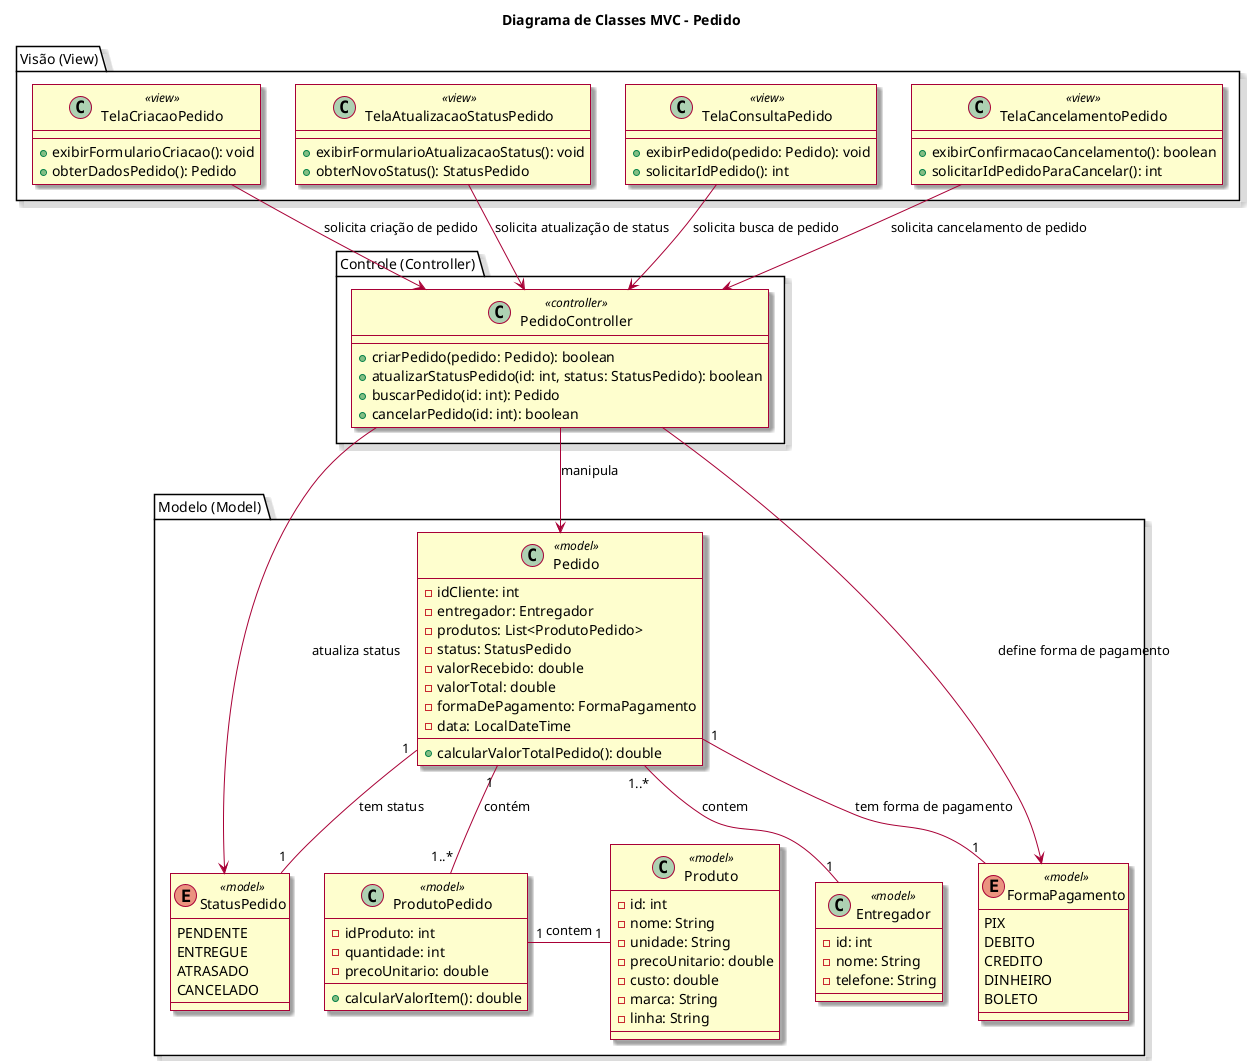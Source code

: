@startuml Pedido

skin rose

title Diagrama de Classes MVC - Pedido

package "Visão (View)" {
    class TelaCriacaoPedido <<view>> {
        + exibirFormularioCriacao(): void
        + obterDadosPedido(): Pedido
    }

    class TelaAtualizacaoStatusPedido <<view>> {
        + exibirFormularioAtualizacaoStatus(): void
        + obterNovoStatus(): StatusPedido
    }

    class TelaConsultaPedido <<view>> {
        + exibirPedido(pedido: Pedido): void
        + solicitarIdPedido(): int
    }

    class TelaCancelamentoPedido <<view>> {
        + exibirConfirmacaoCancelamento(): boolean
        + solicitarIdPedidoParaCancelar(): int
    }
}

package "Controle (Controller)" {
    class PedidoController <<controller>> {
        + criarPedido(pedido: Pedido): boolean
        + atualizarStatusPedido(id: int, status: StatusPedido): boolean
        + buscarPedido(id: int): Pedido
        + cancelarPedido(id: int): boolean
    }
}

package "Modelo (Model)" {
    enum StatusPedido <<model>> {
        PENDENTE
        ENTREGUE
        ATRASADO
        CANCELADO
    }

    enum FormaPagamento <<model>> {
        PIX
        DEBITO
        CREDITO
        DINHEIRO
        BOLETO
    }

    class Pedido <<model>> {
        - idCliente: int
        - entregador: Entregador
        - produtos: List<ProdutoPedido>
        - status: StatusPedido
        - valorRecebido: double
        - valorTotal: double
        - formaDePagamento: FormaPagamento
        - data: LocalDateTime
        --
        + calcularValorTotalPedido(): double
    }

    class Entregador <<model>> {
        - id: int
        - nome: String
        - telefone: String
    }

    class ProdutoPedido <<model>> {
        - idProduto: int
        - quantidade: int
        - precoUnitario: double
        --
        + calcularValorItem(): double
    }

    class Produto <<model>> {
        - id: int
        - nome: String
        - unidade: String
        - precoUnitario: double
        - custo: double
        - marca: String
        - linha: String
    }
}

'Telas interagem com Controller
TelaCriacaoPedido --> PedidoController: "solicita criação de pedido"
TelaAtualizacaoStatusPedido --> PedidoController: "solicita atualização de status"
TelaConsultaPedido --> PedidoController: "solicita busca de pedido"
TelaCancelamentoPedido --> PedidoController: "solicita cancelamento de pedido"

'Controller manipula Modelo
PedidoController --> Pedido: "manipula"
PedidoController --> StatusPedido: "atualiza status"
PedidoController --> FormaPagamento: "define forma de pagamento"

'Relacionamentos entre as classes
Pedido "1..*"-down-"1" Entregador: "contem"
Pedido "1"--"1..*" ProdutoPedido: "contém"
Pedido "1"--"1" StatusPedido: "tem status"
Pedido "1"--"1" FormaPagamento: "tem forma de pagamento"
ProdutoPedido "1"-"1" Produto:contem

@enduml
